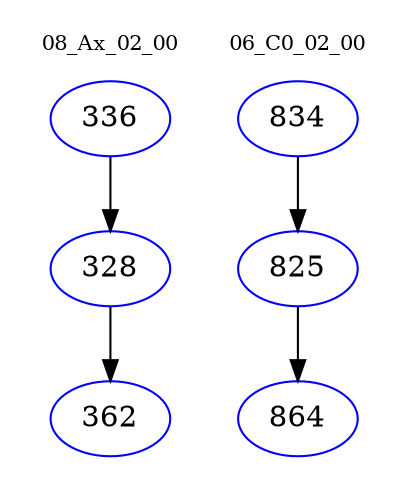 digraph{
subgraph cluster_0 {
color = white
label = "08_Ax_02_00";
fontsize=10;
T0_336 [label="336", color="blue"]
T0_336 -> T0_328 [color="black"]
T0_328 [label="328", color="blue"]
T0_328 -> T0_362 [color="black"]
T0_362 [label="362", color="blue"]
}
subgraph cluster_1 {
color = white
label = "06_C0_02_00";
fontsize=10;
T1_834 [label="834", color="blue"]
T1_834 -> T1_825 [color="black"]
T1_825 [label="825", color="blue"]
T1_825 -> T1_864 [color="black"]
T1_864 [label="864", color="blue"]
}
}
